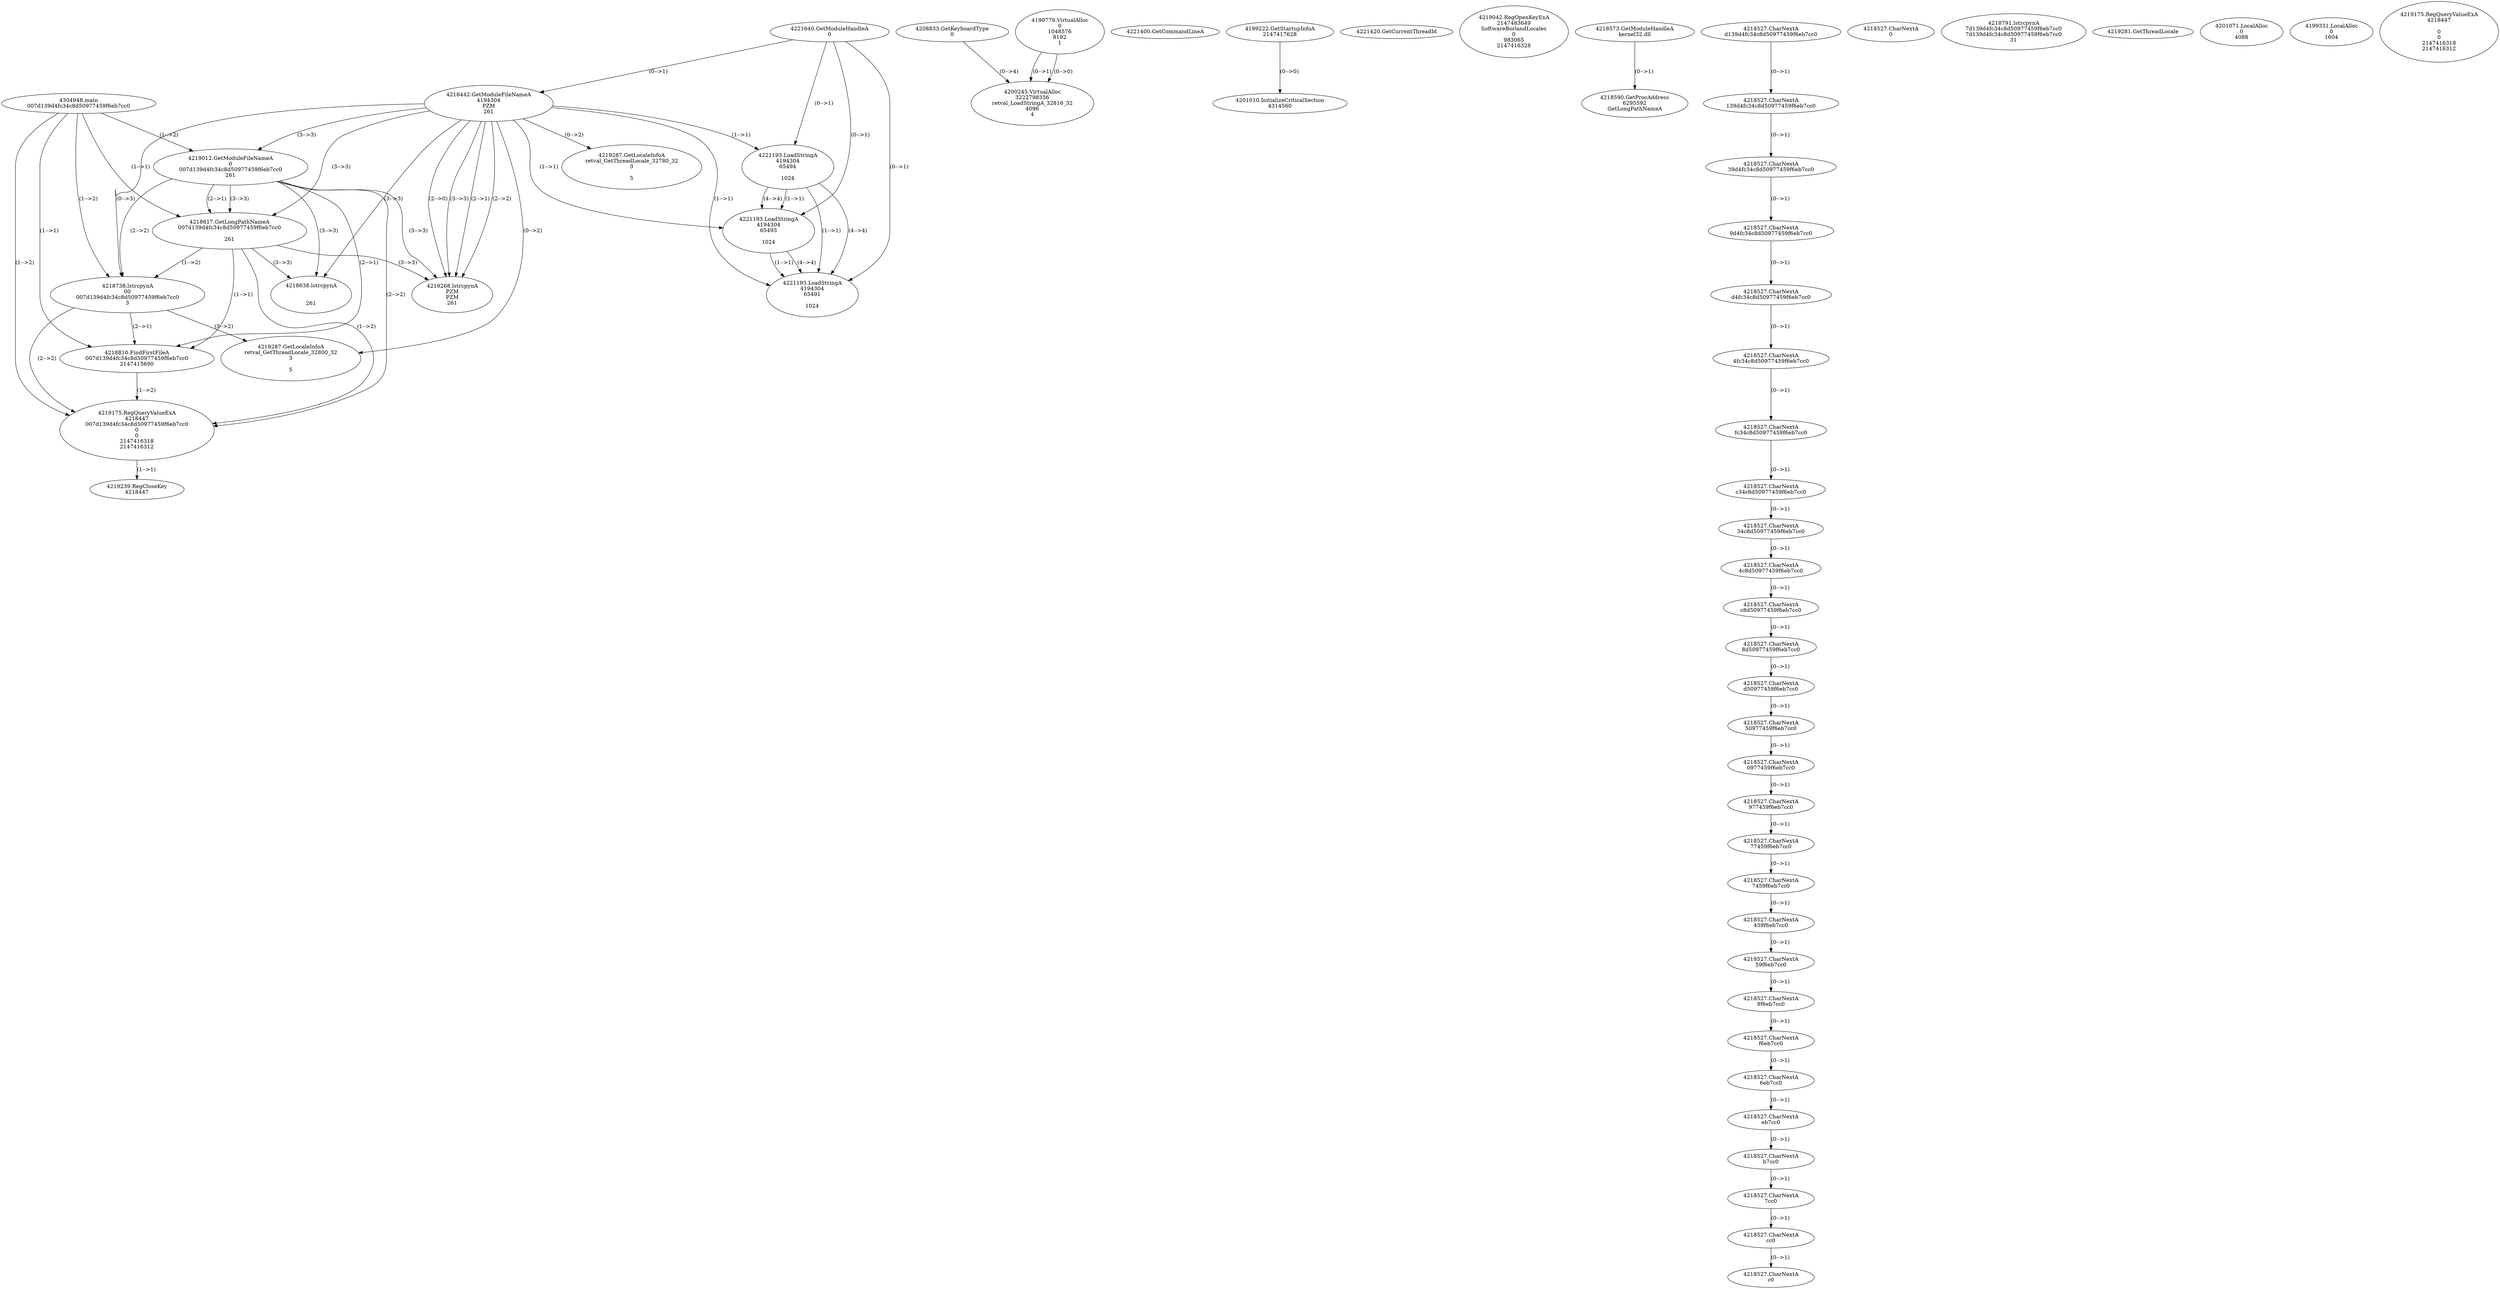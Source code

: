 // Global SCDG with merge call
digraph {
	0 [label="4304948.main
007d139d4fc34c8d50977459f6eb7cc0"]
	1 [label="4221640.GetModuleHandleA
0"]
	2 [label="4208833.GetKeyboardType
0"]
	3 [label="4221400.GetCommandLineA
"]
	4 [label="4199222.GetStartupInfoA
2147417628"]
	5 [label="4221420.GetCurrentThreadId
"]
	6 [label="4218442.GetModuleFileNameA
4194304
PZM
261"]
	1 -> 6 [label="(0-->1)"]
	7 [label="4219012.GetModuleFileNameA
0
007d139d4fc34c8d50977459f6eb7cc0
261"]
	0 -> 7 [label="(1-->2)"]
	6 -> 7 [label="(3-->3)"]
	8 [label="4219042.RegOpenKeyExA
2147483649
Software\Borland\Locales
0
983065
2147416328"]
	9 [label="4218573.GetModuleHandleA
kernel32.dll"]
	10 [label="4218590.GetProcAddress
6295592
GetLongPathNameA"]
	9 -> 10 [label="(0-->1)"]
	11 [label="4218617.GetLongPathNameA
007d139d4fc34c8d50977459f6eb7cc0

261"]
	0 -> 11 [label="(1-->1)"]
	7 -> 11 [label="(2-->1)"]
	6 -> 11 [label="(3-->3)"]
	7 -> 11 [label="(3-->3)"]
	12 [label="4218738.lstrcpynA
00
007d139d4fc34c8d50977459f6eb7cc0
3"]
	0 -> 12 [label="(1-->2)"]
	7 -> 12 [label="(2-->2)"]
	11 -> 12 [label="(1-->2)"]
	6 -> 12 [label="(0-->3)"]
	13 [label="4218527.CharNextA
d139d4fc34c8d50977459f6eb7cc0"]
	14 [label="4218527.CharNextA
139d4fc34c8d50977459f6eb7cc0"]
	13 -> 14 [label="(0-->1)"]
	15 [label="4218527.CharNextA
39d4fc34c8d50977459f6eb7cc0"]
	14 -> 15 [label="(0-->1)"]
	16 [label="4218527.CharNextA
9d4fc34c8d50977459f6eb7cc0"]
	15 -> 16 [label="(0-->1)"]
	17 [label="4218527.CharNextA
d4fc34c8d50977459f6eb7cc0"]
	16 -> 17 [label="(0-->1)"]
	18 [label="4218527.CharNextA
4fc34c8d50977459f6eb7cc0"]
	17 -> 18 [label="(0-->1)"]
	19 [label="4218527.CharNextA
fc34c8d50977459f6eb7cc0"]
	18 -> 19 [label="(0-->1)"]
	20 [label="4218527.CharNextA
c34c8d50977459f6eb7cc0"]
	19 -> 20 [label="(0-->1)"]
	21 [label="4218527.CharNextA
34c8d50977459f6eb7cc0"]
	20 -> 21 [label="(0-->1)"]
	22 [label="4218527.CharNextA
4c8d50977459f6eb7cc0"]
	21 -> 22 [label="(0-->1)"]
	23 [label="4218527.CharNextA
c8d50977459f6eb7cc0"]
	22 -> 23 [label="(0-->1)"]
	24 [label="4218527.CharNextA
8d50977459f6eb7cc0"]
	23 -> 24 [label="(0-->1)"]
	25 [label="4218527.CharNextA
d50977459f6eb7cc0"]
	24 -> 25 [label="(0-->1)"]
	26 [label="4218527.CharNextA
50977459f6eb7cc0"]
	25 -> 26 [label="(0-->1)"]
	27 [label="4218527.CharNextA
0977459f6eb7cc0"]
	26 -> 27 [label="(0-->1)"]
	28 [label="4218527.CharNextA
977459f6eb7cc0"]
	27 -> 28 [label="(0-->1)"]
	29 [label="4218527.CharNextA
77459f6eb7cc0"]
	28 -> 29 [label="(0-->1)"]
	30 [label="4218527.CharNextA
7459f6eb7cc0"]
	29 -> 30 [label="(0-->1)"]
	31 [label="4218527.CharNextA
459f6eb7cc0"]
	30 -> 31 [label="(0-->1)"]
	32 [label="4218527.CharNextA
59f6eb7cc0"]
	31 -> 32 [label="(0-->1)"]
	33 [label="4218527.CharNextA
9f6eb7cc0"]
	32 -> 33 [label="(0-->1)"]
	34 [label="4218527.CharNextA
f6eb7cc0"]
	33 -> 34 [label="(0-->1)"]
	35 [label="4218527.CharNextA
6eb7cc0"]
	34 -> 35 [label="(0-->1)"]
	36 [label="4218527.CharNextA
eb7cc0"]
	35 -> 36 [label="(0-->1)"]
	37 [label="4218527.CharNextA
b7cc0"]
	36 -> 37 [label="(0-->1)"]
	38 [label="4218527.CharNextA
7cc0"]
	37 -> 38 [label="(0-->1)"]
	39 [label="4218527.CharNextA
cc0"]
	38 -> 39 [label="(0-->1)"]
	40 [label="4218527.CharNextA
c0"]
	39 -> 40 [label="(0-->1)"]
	41 [label="4218527.CharNextA
0"]
	42 [label="4218791.lstrcpynA
7d139d4fc34c8d50977459f6eb7cc0
7d139d4fc34c8d50977459f6eb7cc0
31"]
	43 [label="4218810.FindFirstFileA
007d139d4fc34c8d50977459f6eb7cc0
2147415690"]
	0 -> 43 [label="(1-->1)"]
	7 -> 43 [label="(2-->1)"]
	11 -> 43 [label="(1-->1)"]
	12 -> 43 [label="(2-->1)"]
	44 [label="4219175.RegQueryValueExA
4218447
007d139d4fc34c8d50977459f6eb7cc0
0
0
2147416318
2147416312"]
	0 -> 44 [label="(1-->2)"]
	7 -> 44 [label="(2-->2)"]
	11 -> 44 [label="(1-->2)"]
	12 -> 44 [label="(2-->2)"]
	43 -> 44 [label="(1-->2)"]
	45 [label="4219239.RegCloseKey
4218447"]
	44 -> 45 [label="(1-->1)"]
	46 [label="4219268.lstrcpynA
PZM
PZM
261"]
	6 -> 46 [label="(2-->1)"]
	6 -> 46 [label="(2-->2)"]
	6 -> 46 [label="(3-->3)"]
	7 -> 46 [label="(3-->3)"]
	11 -> 46 [label="(3-->3)"]
	6 -> 46 [label="(2-->0)"]
	47 [label="4219281.GetThreadLocale
"]
	48 [label="4219287.GetLocaleInfoA
retval_GetThreadLocale_32800_32
3

5"]
	6 -> 48 [label="(0-->2)"]
	12 -> 48 [label="(3-->2)"]
	49 [label="4221193.LoadStringA
4194304
65494

1024"]
	1 -> 49 [label="(0-->1)"]
	6 -> 49 [label="(1-->1)"]
	50 [label="4221193.LoadStringA
4194304
65493

1024"]
	1 -> 50 [label="(0-->1)"]
	6 -> 50 [label="(1-->1)"]
	49 -> 50 [label="(1-->1)"]
	49 -> 50 [label="(4-->4)"]
	51 [label="4221193.LoadStringA
4194304
65491

1024"]
	1 -> 51 [label="(0-->1)"]
	6 -> 51 [label="(1-->1)"]
	49 -> 51 [label="(1-->1)"]
	50 -> 51 [label="(1-->1)"]
	49 -> 51 [label="(4-->4)"]
	50 -> 51 [label="(4-->4)"]
	52 [label="4201010.InitializeCriticalSection
4314560"]
	4 -> 52 [label="(0-->0)"]
	53 [label="4201071.LocalAlloc
0
4088"]
	54 [label="4199779.VirtualAlloc
0
1048576
8192
1"]
	55 [label="4199331.LocalAlloc
0
1604"]
	56 [label="4200245.VirtualAlloc
3222798336
retval_LoadStringA_32816_32
4096
4"]
	54 -> 56 [label="(0-->1)"]
	2 -> 56 [label="(0-->4)"]
	54 -> 56 [label="(0-->0)"]
	57 [label="4218638.lstrcpynA


261"]
	6 -> 57 [label="(3-->3)"]
	7 -> 57 [label="(3-->3)"]
	11 -> 57 [label="(3-->3)"]
	58 [label="4219175.RegQueryValueExA
4218447

0
0
2147416318
2147416312"]
	59 [label="4219287.GetLocaleInfoA
retval_GetThreadLocale_32780_32
3

5"]
	6 -> 59 [label="(0-->2)"]
}
